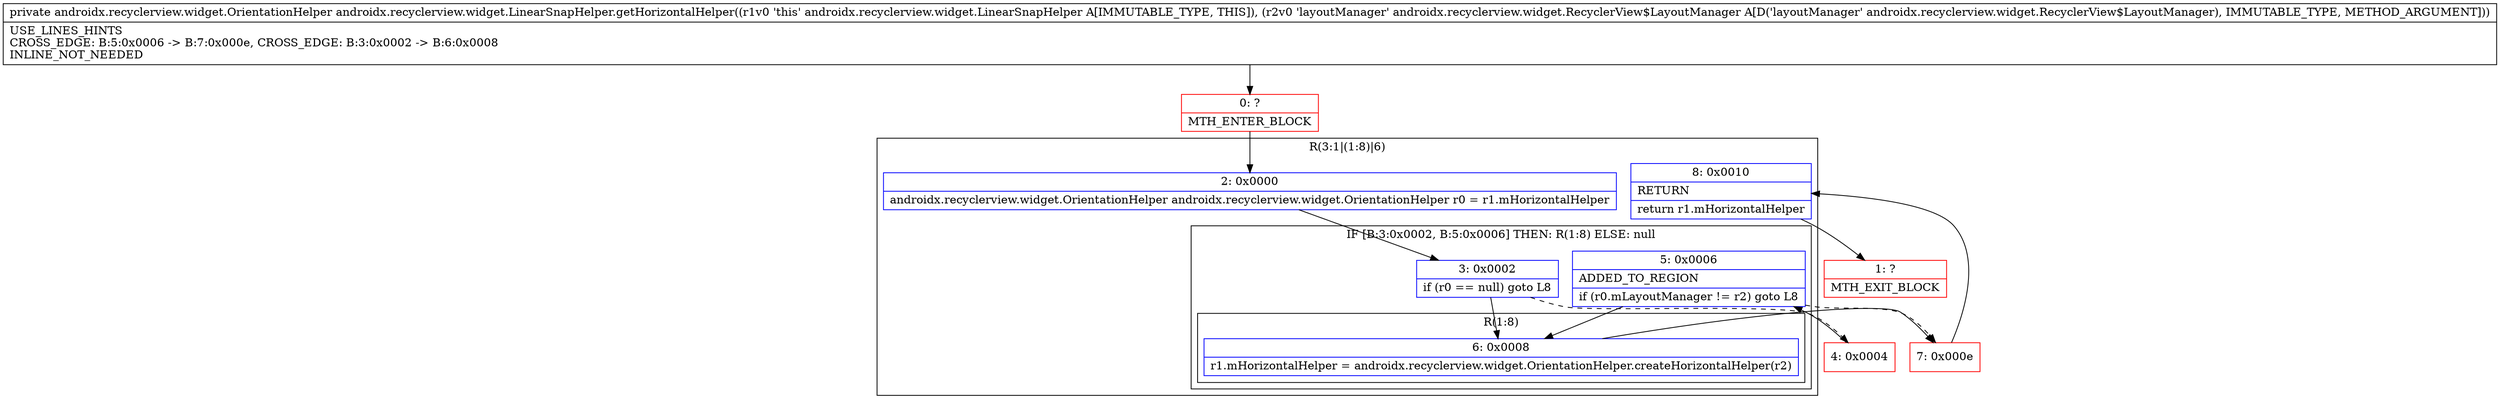digraph "CFG forandroidx.recyclerview.widget.LinearSnapHelper.getHorizontalHelper(Landroidx\/recyclerview\/widget\/RecyclerView$LayoutManager;)Landroidx\/recyclerview\/widget\/OrientationHelper;" {
subgraph cluster_Region_305265861 {
label = "R(3:1|(1:8)|6)";
node [shape=record,color=blue];
Node_2 [shape=record,label="{2\:\ 0x0000|androidx.recyclerview.widget.OrientationHelper androidx.recyclerview.widget.OrientationHelper r0 = r1.mHorizontalHelper\l}"];
subgraph cluster_IfRegion_279994327 {
label = "IF [B:3:0x0002, B:5:0x0006] THEN: R(1:8) ELSE: null";
node [shape=record,color=blue];
Node_3 [shape=record,label="{3\:\ 0x0002|if (r0 == null) goto L8\l}"];
Node_5 [shape=record,label="{5\:\ 0x0006|ADDED_TO_REGION\l|if (r0.mLayoutManager != r2) goto L8\l}"];
subgraph cluster_Region_1390640339 {
label = "R(1:8)";
node [shape=record,color=blue];
Node_6 [shape=record,label="{6\:\ 0x0008|r1.mHorizontalHelper = androidx.recyclerview.widget.OrientationHelper.createHorizontalHelper(r2)\l}"];
}
}
Node_8 [shape=record,label="{8\:\ 0x0010|RETURN\l|return r1.mHorizontalHelper\l}"];
}
Node_0 [shape=record,color=red,label="{0\:\ ?|MTH_ENTER_BLOCK\l}"];
Node_4 [shape=record,color=red,label="{4\:\ 0x0004}"];
Node_7 [shape=record,color=red,label="{7\:\ 0x000e}"];
Node_1 [shape=record,color=red,label="{1\:\ ?|MTH_EXIT_BLOCK\l}"];
MethodNode[shape=record,label="{private androidx.recyclerview.widget.OrientationHelper androidx.recyclerview.widget.LinearSnapHelper.getHorizontalHelper((r1v0 'this' androidx.recyclerview.widget.LinearSnapHelper A[IMMUTABLE_TYPE, THIS]), (r2v0 'layoutManager' androidx.recyclerview.widget.RecyclerView$LayoutManager A[D('layoutManager' androidx.recyclerview.widget.RecyclerView$LayoutManager), IMMUTABLE_TYPE, METHOD_ARGUMENT]))  | USE_LINES_HINTS\lCROSS_EDGE: B:5:0x0006 \-\> B:7:0x000e, CROSS_EDGE: B:3:0x0002 \-\> B:6:0x0008\lINLINE_NOT_NEEDED\l}"];
MethodNode -> Node_0;Node_2 -> Node_3;
Node_3 -> Node_4[style=dashed];
Node_3 -> Node_6;
Node_5 -> Node_6;
Node_5 -> Node_7[style=dashed];
Node_6 -> Node_7;
Node_8 -> Node_1;
Node_0 -> Node_2;
Node_4 -> Node_5;
Node_7 -> Node_8;
}

